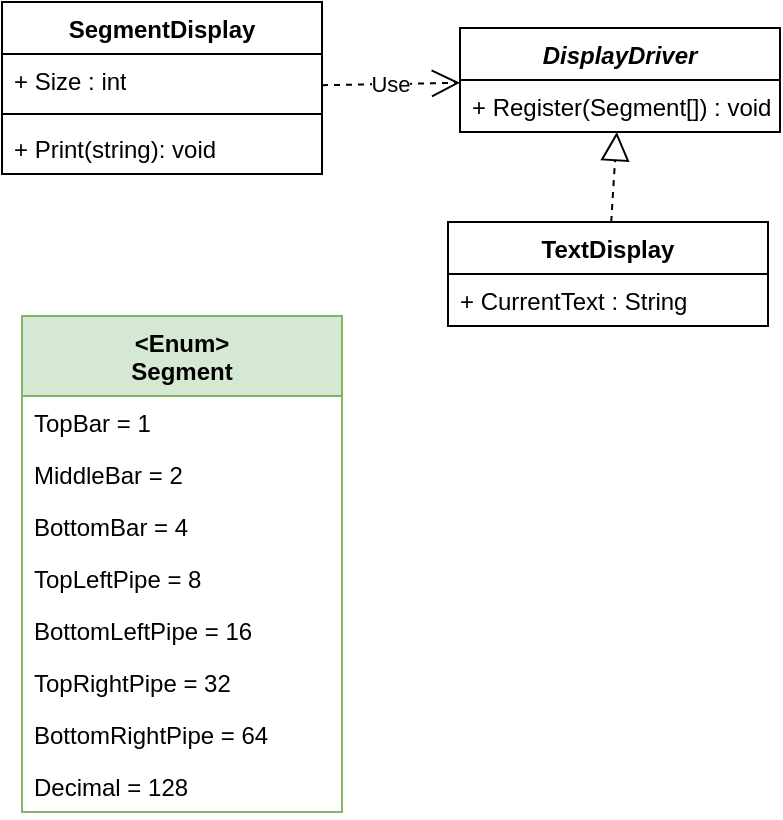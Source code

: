 <mxfile>
    <diagram name="Page-1" id="oDAY63M7m2QtCf4eCxBP">
        <mxGraphModel dx="2159" dy="689" grid="0" gridSize="10" guides="1" tooltips="1" connect="1" arrows="1" fold="1" page="0" pageScale="1" pageWidth="827" pageHeight="1169" math="0" shadow="0">
            <root>
                <mxCell id="0"/>
                <mxCell id="1" parent="0"/>
                <mxCell id="cRKU6SqvKn0iAp5fmQL1-1" value="SegmentDisplay" style="swimlane;fontStyle=1;align=center;verticalAlign=top;childLayout=stackLayout;horizontal=1;startSize=26;horizontalStack=0;resizeParent=1;resizeParentMax=0;resizeLast=0;collapsible=1;marginBottom=0;whiteSpace=wrap;html=1;" parent="1" vertex="1">
                    <mxGeometry x="80" y="40" width="160" height="86" as="geometry"/>
                </mxCell>
                <mxCell id="cRKU6SqvKn0iAp5fmQL1-2" value="+ Size : int" style="text;strokeColor=none;fillColor=none;align=left;verticalAlign=top;spacingLeft=4;spacingRight=4;overflow=hidden;rotatable=0;points=[[0,0.5],[1,0.5]];portConstraint=eastwest;whiteSpace=wrap;html=1;" parent="cRKU6SqvKn0iAp5fmQL1-1" vertex="1">
                    <mxGeometry y="26" width="160" height="26" as="geometry"/>
                </mxCell>
                <mxCell id="cRKU6SqvKn0iAp5fmQL1-3" value="" style="line;strokeWidth=1;fillColor=none;align=left;verticalAlign=middle;spacingTop=-1;spacingLeft=3;spacingRight=3;rotatable=0;labelPosition=right;points=[];portConstraint=eastwest;strokeColor=inherit;" parent="cRKU6SqvKn0iAp5fmQL1-1" vertex="1">
                    <mxGeometry y="52" width="160" height="8" as="geometry"/>
                </mxCell>
                <mxCell id="cRKU6SqvKn0iAp5fmQL1-4" value="+ Print(string): void" style="text;strokeColor=none;fillColor=none;align=left;verticalAlign=top;spacingLeft=4;spacingRight=4;overflow=hidden;rotatable=0;points=[[0,0.5],[1,0.5]];portConstraint=eastwest;whiteSpace=wrap;html=1;" parent="cRKU6SqvKn0iAp5fmQL1-1" vertex="1">
                    <mxGeometry y="60" width="160" height="26" as="geometry"/>
                </mxCell>
                <mxCell id="cRKU6SqvKn0iAp5fmQL1-9" value="&amp;lt;Enum&amp;gt;&lt;br&gt;Segment" style="swimlane;fontStyle=1;align=center;verticalAlign=top;childLayout=stackLayout;horizontal=1;startSize=40;horizontalStack=0;resizeParent=1;resizeParentMax=0;resizeLast=0;collapsible=1;marginBottom=0;whiteSpace=wrap;html=1;fillColor=#d5e8d4;strokeColor=#82b366;" parent="1" vertex="1">
                    <mxGeometry x="90" y="197" width="160" height="248" as="geometry"/>
                </mxCell>
                <mxCell id="cRKU6SqvKn0iAp5fmQL1-10" value="TopBar = 1" style="text;strokeColor=none;fillColor=none;align=left;verticalAlign=top;spacingLeft=4;spacingRight=4;overflow=hidden;rotatable=0;points=[[0,0.5],[1,0.5]];portConstraint=eastwest;whiteSpace=wrap;html=1;" parent="cRKU6SqvKn0iAp5fmQL1-9" vertex="1">
                    <mxGeometry y="40" width="160" height="26" as="geometry"/>
                </mxCell>
                <mxCell id="cRKU6SqvKn0iAp5fmQL1-11" value="MiddleBar = 2" style="text;strokeColor=none;fillColor=none;align=left;verticalAlign=top;spacingLeft=4;spacingRight=4;overflow=hidden;rotatable=0;points=[[0,0.5],[1,0.5]];portConstraint=eastwest;whiteSpace=wrap;html=1;" parent="cRKU6SqvKn0iAp5fmQL1-9" vertex="1">
                    <mxGeometry y="66" width="160" height="26" as="geometry"/>
                </mxCell>
                <mxCell id="cRKU6SqvKn0iAp5fmQL1-12" value="BottomBar = 4" style="text;strokeColor=none;fillColor=none;align=left;verticalAlign=top;spacingLeft=4;spacingRight=4;overflow=hidden;rotatable=0;points=[[0,0.5],[1,0.5]];portConstraint=eastwest;whiteSpace=wrap;html=1;" parent="cRKU6SqvKn0iAp5fmQL1-9" vertex="1">
                    <mxGeometry y="92" width="160" height="26" as="geometry"/>
                </mxCell>
                <mxCell id="cRKU6SqvKn0iAp5fmQL1-13" value="TopLeftPipe = 8" style="text;strokeColor=none;fillColor=none;align=left;verticalAlign=top;spacingLeft=4;spacingRight=4;overflow=hidden;rotatable=0;points=[[0,0.5],[1,0.5]];portConstraint=eastwest;whiteSpace=wrap;html=1;" parent="cRKU6SqvKn0iAp5fmQL1-9" vertex="1">
                    <mxGeometry y="118" width="160" height="26" as="geometry"/>
                </mxCell>
                <mxCell id="cRKU6SqvKn0iAp5fmQL1-14" value="BottomLeftPipe = 16" style="text;strokeColor=none;fillColor=none;align=left;verticalAlign=top;spacingLeft=4;spacingRight=4;overflow=hidden;rotatable=0;points=[[0,0.5],[1,0.5]];portConstraint=eastwest;whiteSpace=wrap;html=1;" parent="cRKU6SqvKn0iAp5fmQL1-9" vertex="1">
                    <mxGeometry y="144" width="160" height="26" as="geometry"/>
                </mxCell>
                <mxCell id="cRKU6SqvKn0iAp5fmQL1-15" value="TopRightPipe = 32" style="text;strokeColor=none;fillColor=none;align=left;verticalAlign=top;spacingLeft=4;spacingRight=4;overflow=hidden;rotatable=0;points=[[0,0.5],[1,0.5]];portConstraint=eastwest;whiteSpace=wrap;html=1;" parent="cRKU6SqvKn0iAp5fmQL1-9" vertex="1">
                    <mxGeometry y="170" width="160" height="26" as="geometry"/>
                </mxCell>
                <mxCell id="cRKU6SqvKn0iAp5fmQL1-16" value="BottomRightPipe = 64" style="text;strokeColor=none;fillColor=none;align=left;verticalAlign=top;spacingLeft=4;spacingRight=4;overflow=hidden;rotatable=0;points=[[0,0.5],[1,0.5]];portConstraint=eastwest;whiteSpace=wrap;html=1;" parent="cRKU6SqvKn0iAp5fmQL1-9" vertex="1">
                    <mxGeometry y="196" width="160" height="26" as="geometry"/>
                </mxCell>
                <mxCell id="cRKU6SqvKn0iAp5fmQL1-17" value="Decimal = 128" style="text;strokeColor=none;fillColor=none;align=left;verticalAlign=top;spacingLeft=4;spacingRight=4;overflow=hidden;rotatable=0;points=[[0,0.5],[1,0.5]];portConstraint=eastwest;whiteSpace=wrap;html=1;" parent="cRKU6SqvKn0iAp5fmQL1-9" vertex="1">
                    <mxGeometry y="222" width="160" height="26" as="geometry"/>
                </mxCell>
                <mxCell id="cRKU6SqvKn0iAp5fmQL1-20" value="&lt;i&gt;DisplayDriver&lt;/i&gt;" style="swimlane;fontStyle=1;align=center;verticalAlign=top;childLayout=stackLayout;horizontal=1;startSize=26;horizontalStack=0;resizeParent=1;resizeParentMax=0;resizeLast=0;collapsible=1;marginBottom=0;whiteSpace=wrap;html=1;" parent="1" vertex="1">
                    <mxGeometry x="309" y="53" width="160" height="52" as="geometry"/>
                </mxCell>
                <mxCell id="cRKU6SqvKn0iAp5fmQL1-21" value="+ Register(Segment[]) : void" style="text;strokeColor=none;fillColor=none;align=left;verticalAlign=top;spacingLeft=4;spacingRight=4;overflow=hidden;rotatable=0;points=[[0,0.5],[1,0.5]];portConstraint=eastwest;whiteSpace=wrap;html=1;" parent="cRKU6SqvKn0iAp5fmQL1-20" vertex="1">
                    <mxGeometry y="26" width="160" height="26" as="geometry"/>
                </mxCell>
                <mxCell id="cRKU6SqvKn0iAp5fmQL1-23" value="Use" style="endArrow=open;endSize=12;dashed=1;html=1;rounded=0;" parent="1" source="cRKU6SqvKn0iAp5fmQL1-1" target="cRKU6SqvKn0iAp5fmQL1-20" edge="1">
                    <mxGeometry width="160" relative="1" as="geometry">
                        <mxPoint x="150" y="320" as="sourcePoint"/>
                        <mxPoint x="310" y="320" as="targetPoint"/>
                    </mxGeometry>
                </mxCell>
                <mxCell id="cRKU6SqvKn0iAp5fmQL1-29" value="TextDisplay" style="swimlane;fontStyle=1;align=center;verticalAlign=top;childLayout=stackLayout;horizontal=1;startSize=26;horizontalStack=0;resizeParent=1;resizeParentMax=0;resizeLast=0;collapsible=1;marginBottom=0;whiteSpace=wrap;html=1;" parent="1" vertex="1">
                    <mxGeometry x="303" y="150" width="160" height="52" as="geometry"/>
                </mxCell>
                <mxCell id="3" value="+ CurrentText : String" style="text;strokeColor=none;fillColor=none;align=left;verticalAlign=top;spacingLeft=4;spacingRight=4;overflow=hidden;rotatable=0;points=[[0,0.5],[1,0.5]];portConstraint=eastwest;whiteSpace=wrap;html=1;" parent="cRKU6SqvKn0iAp5fmQL1-29" vertex="1">
                    <mxGeometry y="26" width="160" height="26" as="geometry"/>
                </mxCell>
                <mxCell id="cRKU6SqvKn0iAp5fmQL1-32" value="" style="endArrow=block;dashed=1;endFill=0;endSize=12;html=1;rounded=0;" parent="1" source="cRKU6SqvKn0iAp5fmQL1-29" target="cRKU6SqvKn0iAp5fmQL1-20" edge="1">
                    <mxGeometry width="160" relative="1" as="geometry">
                        <mxPoint x="190" y="380" as="sourcePoint"/>
                        <mxPoint x="350" y="380" as="targetPoint"/>
                    </mxGeometry>
                </mxCell>
            </root>
        </mxGraphModel>
    </diagram>
</mxfile>